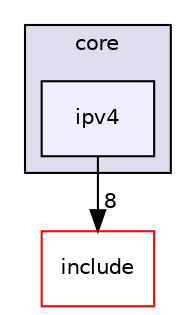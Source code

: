digraph "C:/Dev/git/UbixOS/sys/net/core/ipv4" {
  compound=true
  node [ fontsize="10", fontname="Helvetica"];
  edge [ labelfontsize="10", labelfontname="Helvetica"];
  subgraph clusterdir_cd4906596c0f2eb6dae79633ab001247 {
    graph [ bgcolor="#ddddee", pencolor="black", label="core" fontname="Helvetica", fontsize="10", URL="dir_cd4906596c0f2eb6dae79633ab001247.html"]
  dir_7d19584ba3522c8c0d9aaed071b8ceac [shape=box, label="ipv4", style="filled", fillcolor="#eeeeff", pencolor="black", URL="dir_7d19584ba3522c8c0d9aaed071b8ceac.html"];
  }
  dir_d1be8160e739b6eed1f7843efdbae1b3 [shape=box label="include" fillcolor="white" style="filled" color="red" URL="dir_d1be8160e739b6eed1f7843efdbae1b3.html"];
  dir_7d19584ba3522c8c0d9aaed071b8ceac->dir_d1be8160e739b6eed1f7843efdbae1b3 [headlabel="8", labeldistance=1.5 headhref="dir_000058_000019.html"];
}

